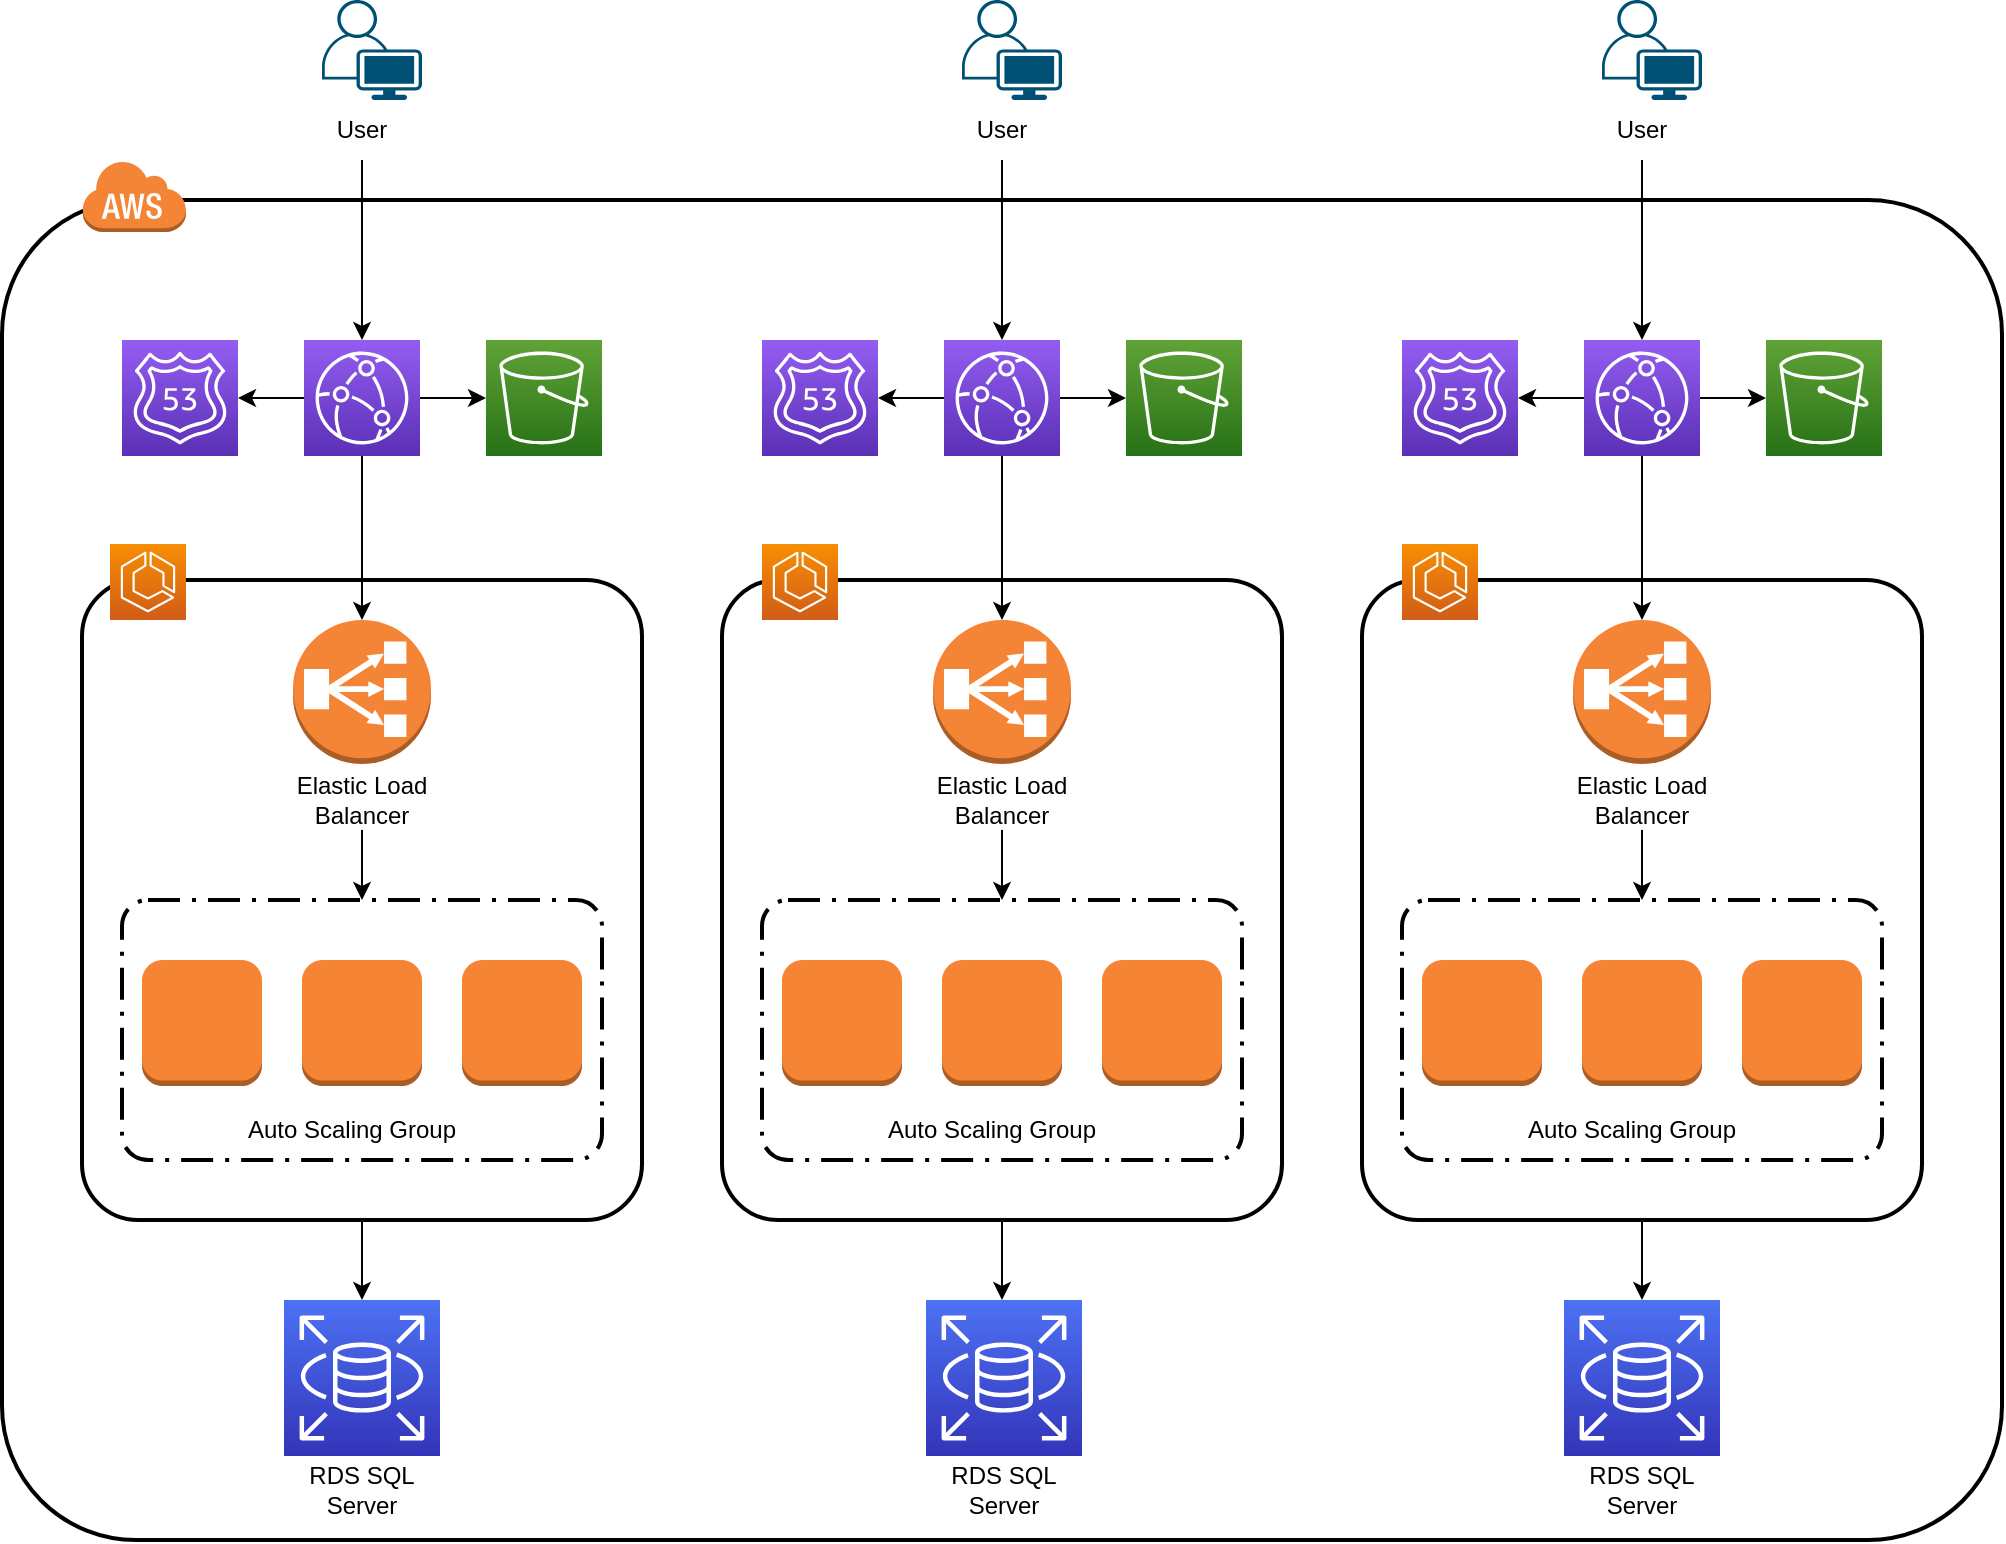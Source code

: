 <mxfile version="20.8.20" type="github">
  <diagram name="Page-1" id="CPpZzWBiEkZ7hRYgQkvV">
    <mxGraphModel dx="1120" dy="1584" grid="1" gridSize="10" guides="1" tooltips="1" connect="1" arrows="1" fold="1" page="1" pageScale="1" pageWidth="850" pageHeight="1100" math="0" shadow="0">
      <root>
        <mxCell id="0" />
        <mxCell id="1" parent="0" />
        <mxCell id="5eavc-3VvFE7wKWaDWgl-7" value="" style="rounded=1;arcSize=10;dashed=0;fillColor=none;gradientColor=none;strokeWidth=2;" parent="1" vertex="1">
          <mxGeometry x="40" y="-190" width="1000" height="670" as="geometry" />
        </mxCell>
        <mxCell id="5eavc-3VvFE7wKWaDWgl-65" value="" style="edgeStyle=orthogonalEdgeStyle;rounded=0;orthogonalLoop=1;jettySize=auto;html=1;" parent="1" source="5eavc-3VvFE7wKWaDWgl-9" target="5eavc-3VvFE7wKWaDWgl-28" edge="1">
          <mxGeometry relative="1" as="geometry" />
        </mxCell>
        <mxCell id="5eavc-3VvFE7wKWaDWgl-9" value="" style="rounded=1;arcSize=10;dashed=0;fillColor=none;gradientColor=none;strokeWidth=2;" parent="1" vertex="1">
          <mxGeometry x="80" width="280" height="320" as="geometry" />
        </mxCell>
        <mxCell id="5eavc-3VvFE7wKWaDWgl-8" value="" style="dashed=0;html=1;shape=mxgraph.aws3.cloud;fillColor=#F58536;gradientColor=none;dashed=0;" parent="1" vertex="1">
          <mxGeometry x="80" y="-210" width="52" height="36" as="geometry" />
        </mxCell>
        <mxCell id="5eavc-3VvFE7wKWaDWgl-21" value="" style="group" parent="1" vertex="1" connectable="0">
          <mxGeometry x="180" y="20" width="80" height="105" as="geometry" />
        </mxCell>
        <mxCell id="5eavc-3VvFE7wKWaDWgl-16" value="" style="outlineConnect=0;dashed=0;verticalLabelPosition=bottom;verticalAlign=top;align=center;html=1;shape=mxgraph.aws3.classic_load_balancer;fillColor=#F58536;gradientColor=none;" parent="5eavc-3VvFE7wKWaDWgl-21" vertex="1">
          <mxGeometry x="5.5" width="69" height="72" as="geometry" />
        </mxCell>
        <mxCell id="5eavc-3VvFE7wKWaDWgl-20" value="Elastic Load Balancer" style="text;html=1;strokeColor=none;fillColor=none;align=center;verticalAlign=middle;whiteSpace=wrap;rounded=0;" parent="5eavc-3VvFE7wKWaDWgl-21" vertex="1">
          <mxGeometry y="75" width="80" height="30" as="geometry" />
        </mxCell>
        <mxCell id="5eavc-3VvFE7wKWaDWgl-23" value="" style="group" parent="1" vertex="1" connectable="0">
          <mxGeometry x="100" y="160" width="240" height="130" as="geometry" />
        </mxCell>
        <mxCell id="5eavc-3VvFE7wKWaDWgl-11" value="" style="rounded=1;arcSize=10;dashed=1;fillColor=none;gradientColor=none;dashPattern=8 3 1 3;strokeWidth=2;" parent="5eavc-3VvFE7wKWaDWgl-23" vertex="1">
          <mxGeometry width="240" height="130" as="geometry" />
        </mxCell>
        <mxCell id="5eavc-3VvFE7wKWaDWgl-24" value="" style="group" parent="5eavc-3VvFE7wKWaDWgl-23" vertex="1" connectable="0">
          <mxGeometry x="10" y="30" width="210" height="100" as="geometry" />
        </mxCell>
        <mxCell id="5eavc-3VvFE7wKWaDWgl-17" value="" style="outlineConnect=0;dashed=0;verticalLabelPosition=bottom;verticalAlign=top;align=center;html=1;shape=mxgraph.aws3.instance;fillColor=#F58534;gradientColor=none;" parent="5eavc-3VvFE7wKWaDWgl-24" vertex="1">
          <mxGeometry width="60" height="63" as="geometry" />
        </mxCell>
        <mxCell id="5eavc-3VvFE7wKWaDWgl-22" value="Auto Scaling Group" style="text;html=1;strokeColor=none;fillColor=none;align=center;verticalAlign=middle;whiteSpace=wrap;rounded=0;" parent="5eavc-3VvFE7wKWaDWgl-24" vertex="1">
          <mxGeometry x="45" y="70" width="120" height="30" as="geometry" />
        </mxCell>
        <mxCell id="5eavc-3VvFE7wKWaDWgl-19" value="" style="outlineConnect=0;dashed=0;verticalLabelPosition=bottom;verticalAlign=top;align=center;html=1;shape=mxgraph.aws3.instance;fillColor=#F58534;gradientColor=none;" parent="5eavc-3VvFE7wKWaDWgl-23" vertex="1">
          <mxGeometry x="170" y="30" width="60" height="63" as="geometry" />
        </mxCell>
        <mxCell id="5eavc-3VvFE7wKWaDWgl-18" value="" style="outlineConnect=0;dashed=0;verticalLabelPosition=bottom;verticalAlign=top;align=center;html=1;shape=mxgraph.aws3.instance;fillColor=#F58534;gradientColor=none;" parent="5eavc-3VvFE7wKWaDWgl-23" vertex="1">
          <mxGeometry x="90" y="30" width="60" height="63" as="geometry" />
        </mxCell>
        <mxCell id="5eavc-3VvFE7wKWaDWgl-30" value="" style="group" parent="1" vertex="1" connectable="0">
          <mxGeometry x="181" y="360" width="78" height="110" as="geometry" />
        </mxCell>
        <mxCell id="5eavc-3VvFE7wKWaDWgl-28" value="" style="sketch=0;points=[[0,0,0],[0.25,0,0],[0.5,0,0],[0.75,0,0],[1,0,0],[0,1,0],[0.25,1,0],[0.5,1,0],[0.75,1,0],[1,1,0],[0,0.25,0],[0,0.5,0],[0,0.75,0],[1,0.25,0],[1,0.5,0],[1,0.75,0]];outlineConnect=0;fontColor=#232F3E;gradientColor=#4D72F3;gradientDirection=north;fillColor=#3334B9;strokeColor=#ffffff;dashed=0;verticalLabelPosition=bottom;verticalAlign=top;align=center;html=1;fontSize=12;fontStyle=0;aspect=fixed;shape=mxgraph.aws4.resourceIcon;resIcon=mxgraph.aws4.rds;" parent="5eavc-3VvFE7wKWaDWgl-30" vertex="1">
          <mxGeometry width="78" height="78" as="geometry" />
        </mxCell>
        <mxCell id="5eavc-3VvFE7wKWaDWgl-29" value="RDS SQL Server" style="text;html=1;strokeColor=none;fillColor=none;align=center;verticalAlign=middle;whiteSpace=wrap;rounded=0;" parent="5eavc-3VvFE7wKWaDWgl-30" vertex="1">
          <mxGeometry x="9" y="80" width="60" height="30" as="geometry" />
        </mxCell>
        <mxCell id="5eavc-3VvFE7wKWaDWgl-32" value="" style="group" parent="1" vertex="1" connectable="0">
          <mxGeometry x="190" y="-290" width="60" height="80" as="geometry" />
        </mxCell>
        <mxCell id="5eavc-3VvFE7wKWaDWgl-5" value="" style="points=[[0.35,0,0],[0.98,0.51,0],[1,0.71,0],[0.67,1,0],[0,0.795,0],[0,0.65,0]];verticalLabelPosition=bottom;sketch=0;html=1;verticalAlign=top;aspect=fixed;align=center;pointerEvents=1;shape=mxgraph.cisco19.user;fillColor=#005073;strokeColor=none;" parent="5eavc-3VvFE7wKWaDWgl-32" vertex="1">
          <mxGeometry x="10" width="50" height="50" as="geometry" />
        </mxCell>
        <mxCell id="5eavc-3VvFE7wKWaDWgl-31" value="User" style="text;html=1;strokeColor=none;fillColor=none;align=center;verticalAlign=middle;whiteSpace=wrap;rounded=0;" parent="5eavc-3VvFE7wKWaDWgl-32" vertex="1">
          <mxGeometry y="50" width="60" height="30" as="geometry" />
        </mxCell>
        <mxCell id="5eavc-3VvFE7wKWaDWgl-33" value="" style="edgeStyle=orthogonalEdgeStyle;rounded=0;orthogonalLoop=1;jettySize=auto;html=1;" parent="1" source="5eavc-3VvFE7wKWaDWgl-31" target="5d1QXkMo-2o8rOj9yPih-8" edge="1">
          <mxGeometry relative="1" as="geometry" />
        </mxCell>
        <mxCell id="5eavc-3VvFE7wKWaDWgl-64" value="" style="edgeStyle=orthogonalEdgeStyle;rounded=0;orthogonalLoop=1;jettySize=auto;html=1;" parent="1" source="5eavc-3VvFE7wKWaDWgl-38" edge="1">
          <mxGeometry relative="1" as="geometry">
            <mxPoint x="540" y="360" as="targetPoint" />
          </mxGeometry>
        </mxCell>
        <mxCell id="5eavc-3VvFE7wKWaDWgl-38" value="" style="rounded=1;arcSize=10;dashed=0;fillColor=none;gradientColor=none;strokeWidth=2;" parent="1" vertex="1">
          <mxGeometry x="400" width="280" height="320" as="geometry" />
        </mxCell>
        <mxCell id="5eavc-3VvFE7wKWaDWgl-39" value="" style="group" parent="1" vertex="1" connectable="0">
          <mxGeometry x="500" y="20" width="80" height="105" as="geometry" />
        </mxCell>
        <mxCell id="5eavc-3VvFE7wKWaDWgl-40" value="" style="outlineConnect=0;dashed=0;verticalLabelPosition=bottom;verticalAlign=top;align=center;html=1;shape=mxgraph.aws3.classic_load_balancer;fillColor=#F58536;gradientColor=none;" parent="5eavc-3VvFE7wKWaDWgl-39" vertex="1">
          <mxGeometry x="5.5" width="69" height="72" as="geometry" />
        </mxCell>
        <mxCell id="5eavc-3VvFE7wKWaDWgl-41" value="Elastic Load Balancer" style="text;html=1;strokeColor=none;fillColor=none;align=center;verticalAlign=middle;whiteSpace=wrap;rounded=0;" parent="5eavc-3VvFE7wKWaDWgl-39" vertex="1">
          <mxGeometry y="75" width="80" height="30" as="geometry" />
        </mxCell>
        <mxCell id="5eavc-3VvFE7wKWaDWgl-42" value="" style="group" parent="1" vertex="1" connectable="0">
          <mxGeometry x="420" y="160" width="240" height="130" as="geometry" />
        </mxCell>
        <mxCell id="5eavc-3VvFE7wKWaDWgl-43" value="" style="rounded=1;arcSize=10;dashed=1;fillColor=none;gradientColor=none;dashPattern=8 3 1 3;strokeWidth=2;" parent="5eavc-3VvFE7wKWaDWgl-42" vertex="1">
          <mxGeometry width="240" height="130" as="geometry" />
        </mxCell>
        <mxCell id="5eavc-3VvFE7wKWaDWgl-44" value="" style="group" parent="5eavc-3VvFE7wKWaDWgl-42" vertex="1" connectable="0">
          <mxGeometry x="10" y="30" width="210" height="100" as="geometry" />
        </mxCell>
        <mxCell id="5eavc-3VvFE7wKWaDWgl-45" value="" style="outlineConnect=0;dashed=0;verticalLabelPosition=bottom;verticalAlign=top;align=center;html=1;shape=mxgraph.aws3.instance;fillColor=#F58534;gradientColor=none;" parent="5eavc-3VvFE7wKWaDWgl-44" vertex="1">
          <mxGeometry width="60" height="63" as="geometry" />
        </mxCell>
        <mxCell id="5eavc-3VvFE7wKWaDWgl-46" value="Auto Scaling Group" style="text;html=1;strokeColor=none;fillColor=none;align=center;verticalAlign=middle;whiteSpace=wrap;rounded=0;" parent="5eavc-3VvFE7wKWaDWgl-44" vertex="1">
          <mxGeometry x="45" y="70" width="120" height="30" as="geometry" />
        </mxCell>
        <mxCell id="5eavc-3VvFE7wKWaDWgl-47" value="" style="outlineConnect=0;dashed=0;verticalLabelPosition=bottom;verticalAlign=top;align=center;html=1;shape=mxgraph.aws3.instance;fillColor=#F58534;gradientColor=none;" parent="5eavc-3VvFE7wKWaDWgl-42" vertex="1">
          <mxGeometry x="170" y="30" width="60" height="63" as="geometry" />
        </mxCell>
        <mxCell id="5eavc-3VvFE7wKWaDWgl-48" value="" style="outlineConnect=0;dashed=0;verticalLabelPosition=bottom;verticalAlign=top;align=center;html=1;shape=mxgraph.aws3.instance;fillColor=#F58534;gradientColor=none;" parent="5eavc-3VvFE7wKWaDWgl-42" vertex="1">
          <mxGeometry x="90" y="30" width="60" height="63" as="geometry" />
        </mxCell>
        <mxCell id="5eavc-3VvFE7wKWaDWgl-63" value="" style="edgeStyle=orthogonalEdgeStyle;rounded=0;orthogonalLoop=1;jettySize=auto;html=1;" parent="1" source="5eavc-3VvFE7wKWaDWgl-51" edge="1">
          <mxGeometry relative="1" as="geometry">
            <mxPoint x="860" y="360" as="targetPoint" />
          </mxGeometry>
        </mxCell>
        <mxCell id="5eavc-3VvFE7wKWaDWgl-51" value="" style="rounded=1;arcSize=10;dashed=0;fillColor=none;gradientColor=none;strokeWidth=2;" parent="1" vertex="1">
          <mxGeometry x="720" width="280" height="320" as="geometry" />
        </mxCell>
        <mxCell id="5eavc-3VvFE7wKWaDWgl-52" value="" style="group" parent="1" vertex="1" connectable="0">
          <mxGeometry x="820" y="20" width="80" height="105" as="geometry" />
        </mxCell>
        <mxCell id="5eavc-3VvFE7wKWaDWgl-53" value="" style="outlineConnect=0;dashed=0;verticalLabelPosition=bottom;verticalAlign=top;align=center;html=1;shape=mxgraph.aws3.classic_load_balancer;fillColor=#F58536;gradientColor=none;" parent="5eavc-3VvFE7wKWaDWgl-52" vertex="1">
          <mxGeometry x="5.5" width="69" height="72" as="geometry" />
        </mxCell>
        <mxCell id="5eavc-3VvFE7wKWaDWgl-54" value="Elastic Load Balancer" style="text;html=1;strokeColor=none;fillColor=none;align=center;verticalAlign=middle;whiteSpace=wrap;rounded=0;" parent="5eavc-3VvFE7wKWaDWgl-52" vertex="1">
          <mxGeometry y="75" width="80" height="30" as="geometry" />
        </mxCell>
        <mxCell id="5eavc-3VvFE7wKWaDWgl-55" value="" style="group" parent="1" vertex="1" connectable="0">
          <mxGeometry x="740" y="160" width="240" height="130" as="geometry" />
        </mxCell>
        <mxCell id="5eavc-3VvFE7wKWaDWgl-56" value="" style="rounded=1;arcSize=10;dashed=1;fillColor=none;gradientColor=none;dashPattern=8 3 1 3;strokeWidth=2;" parent="5eavc-3VvFE7wKWaDWgl-55" vertex="1">
          <mxGeometry width="240" height="130" as="geometry" />
        </mxCell>
        <mxCell id="5eavc-3VvFE7wKWaDWgl-57" value="" style="group" parent="5eavc-3VvFE7wKWaDWgl-55" vertex="1" connectable="0">
          <mxGeometry x="10" y="30" width="210" height="100" as="geometry" />
        </mxCell>
        <mxCell id="5eavc-3VvFE7wKWaDWgl-58" value="" style="outlineConnect=0;dashed=0;verticalLabelPosition=bottom;verticalAlign=top;align=center;html=1;shape=mxgraph.aws3.instance;fillColor=#F58534;gradientColor=none;" parent="5eavc-3VvFE7wKWaDWgl-57" vertex="1">
          <mxGeometry width="60" height="63" as="geometry" />
        </mxCell>
        <mxCell id="5eavc-3VvFE7wKWaDWgl-59" value="Auto Scaling Group" style="text;html=1;strokeColor=none;fillColor=none;align=center;verticalAlign=middle;whiteSpace=wrap;rounded=0;" parent="5eavc-3VvFE7wKWaDWgl-57" vertex="1">
          <mxGeometry x="45" y="70" width="120" height="30" as="geometry" />
        </mxCell>
        <mxCell id="5eavc-3VvFE7wKWaDWgl-60" value="" style="outlineConnect=0;dashed=0;verticalLabelPosition=bottom;verticalAlign=top;align=center;html=1;shape=mxgraph.aws3.instance;fillColor=#F58534;gradientColor=none;" parent="5eavc-3VvFE7wKWaDWgl-55" vertex="1">
          <mxGeometry x="170" y="30" width="60" height="63" as="geometry" />
        </mxCell>
        <mxCell id="5eavc-3VvFE7wKWaDWgl-61" value="" style="outlineConnect=0;dashed=0;verticalLabelPosition=bottom;verticalAlign=top;align=center;html=1;shape=mxgraph.aws3.instance;fillColor=#F58534;gradientColor=none;" parent="5eavc-3VvFE7wKWaDWgl-55" vertex="1">
          <mxGeometry x="90" y="30" width="60" height="63" as="geometry" />
        </mxCell>
        <mxCell id="5eavc-3VvFE7wKWaDWgl-66" value="" style="group" parent="1" vertex="1" connectable="0">
          <mxGeometry x="502" y="360" width="78" height="110" as="geometry" />
        </mxCell>
        <mxCell id="5eavc-3VvFE7wKWaDWgl-67" value="" style="sketch=0;points=[[0,0,0],[0.25,0,0],[0.5,0,0],[0.75,0,0],[1,0,0],[0,1,0],[0.25,1,0],[0.5,1,0],[0.75,1,0],[1,1,0],[0,0.25,0],[0,0.5,0],[0,0.75,0],[1,0.25,0],[1,0.5,0],[1,0.75,0]];outlineConnect=0;fontColor=#232F3E;gradientColor=#4D72F3;gradientDirection=north;fillColor=#3334B9;strokeColor=#ffffff;dashed=0;verticalLabelPosition=bottom;verticalAlign=top;align=center;html=1;fontSize=12;fontStyle=0;aspect=fixed;shape=mxgraph.aws4.resourceIcon;resIcon=mxgraph.aws4.rds;" parent="5eavc-3VvFE7wKWaDWgl-66" vertex="1">
          <mxGeometry width="78" height="78" as="geometry" />
        </mxCell>
        <mxCell id="5eavc-3VvFE7wKWaDWgl-68" value="RDS SQL Server" style="text;html=1;strokeColor=none;fillColor=none;align=center;verticalAlign=middle;whiteSpace=wrap;rounded=0;" parent="5eavc-3VvFE7wKWaDWgl-66" vertex="1">
          <mxGeometry x="9" y="80" width="60" height="30" as="geometry" />
        </mxCell>
        <mxCell id="5eavc-3VvFE7wKWaDWgl-69" value="" style="group" parent="1" vertex="1" connectable="0">
          <mxGeometry x="821" y="360" width="78" height="110" as="geometry" />
        </mxCell>
        <mxCell id="5eavc-3VvFE7wKWaDWgl-70" value="" style="sketch=0;points=[[0,0,0],[0.25,0,0],[0.5,0,0],[0.75,0,0],[1,0,0],[0,1,0],[0.25,1,0],[0.5,1,0],[0.75,1,0],[1,1,0],[0,0.25,0],[0,0.5,0],[0,0.75,0],[1,0.25,0],[1,0.5,0],[1,0.75,0]];outlineConnect=0;fontColor=#232F3E;gradientColor=#4D72F3;gradientDirection=north;fillColor=#3334B9;strokeColor=#ffffff;dashed=0;verticalLabelPosition=bottom;verticalAlign=top;align=center;html=1;fontSize=12;fontStyle=0;aspect=fixed;shape=mxgraph.aws4.resourceIcon;resIcon=mxgraph.aws4.rds;" parent="5eavc-3VvFE7wKWaDWgl-69" vertex="1">
          <mxGeometry width="78" height="78" as="geometry" />
        </mxCell>
        <mxCell id="5eavc-3VvFE7wKWaDWgl-71" value="RDS SQL Server" style="text;html=1;strokeColor=none;fillColor=none;align=center;verticalAlign=middle;whiteSpace=wrap;rounded=0;" parent="5eavc-3VvFE7wKWaDWgl-69" vertex="1">
          <mxGeometry x="9" y="80" width="60" height="30" as="geometry" />
        </mxCell>
        <mxCell id="5eavc-3VvFE7wKWaDWgl-72" value="" style="edgeStyle=orthogonalEdgeStyle;rounded=0;orthogonalLoop=1;jettySize=auto;html=1;" parent="1" source="5eavc-3VvFE7wKWaDWgl-54" edge="1">
          <mxGeometry relative="1" as="geometry">
            <mxPoint x="860" y="160" as="targetPoint" />
          </mxGeometry>
        </mxCell>
        <mxCell id="5eavc-3VvFE7wKWaDWgl-73" value="" style="edgeStyle=orthogonalEdgeStyle;rounded=0;orthogonalLoop=1;jettySize=auto;html=1;" parent="1" source="5eavc-3VvFE7wKWaDWgl-41" edge="1">
          <mxGeometry relative="1" as="geometry">
            <mxPoint x="540" y="160" as="targetPoint" />
          </mxGeometry>
        </mxCell>
        <mxCell id="5eavc-3VvFE7wKWaDWgl-74" value="" style="edgeStyle=orthogonalEdgeStyle;rounded=0;orthogonalLoop=1;jettySize=auto;html=1;" parent="1" source="5eavc-3VvFE7wKWaDWgl-20" edge="1">
          <mxGeometry relative="1" as="geometry">
            <mxPoint x="220" y="160" as="targetPoint" />
          </mxGeometry>
        </mxCell>
        <mxCell id="5eavc-3VvFE7wKWaDWgl-75" value="" style="group" parent="1" vertex="1" connectable="0">
          <mxGeometry x="510" y="-290" width="60" height="80" as="geometry" />
        </mxCell>
        <mxCell id="5eavc-3VvFE7wKWaDWgl-76" value="" style="points=[[0.35,0,0],[0.98,0.51,0],[1,0.71,0],[0.67,1,0],[0,0.795,0],[0,0.65,0]];verticalLabelPosition=bottom;sketch=0;html=1;verticalAlign=top;aspect=fixed;align=center;pointerEvents=1;shape=mxgraph.cisco19.user;fillColor=#005073;strokeColor=none;" parent="5eavc-3VvFE7wKWaDWgl-75" vertex="1">
          <mxGeometry x="10" width="50" height="50" as="geometry" />
        </mxCell>
        <mxCell id="5eavc-3VvFE7wKWaDWgl-77" value="User" style="text;html=1;strokeColor=none;fillColor=none;align=center;verticalAlign=middle;whiteSpace=wrap;rounded=0;" parent="5eavc-3VvFE7wKWaDWgl-75" vertex="1">
          <mxGeometry y="50" width="60" height="30" as="geometry" />
        </mxCell>
        <mxCell id="5eavc-3VvFE7wKWaDWgl-78" value="" style="group" parent="1" vertex="1" connectable="0">
          <mxGeometry x="830" y="-290" width="60" height="80" as="geometry" />
        </mxCell>
        <mxCell id="5eavc-3VvFE7wKWaDWgl-79" value="" style="points=[[0.35,0,0],[0.98,0.51,0],[1,0.71,0],[0.67,1,0],[0,0.795,0],[0,0.65,0]];verticalLabelPosition=bottom;sketch=0;html=1;verticalAlign=top;aspect=fixed;align=center;pointerEvents=1;shape=mxgraph.cisco19.user;fillColor=#005073;strokeColor=none;" parent="5eavc-3VvFE7wKWaDWgl-78" vertex="1">
          <mxGeometry x="10" width="50" height="50" as="geometry" />
        </mxCell>
        <mxCell id="5eavc-3VvFE7wKWaDWgl-80" value="User" style="text;html=1;strokeColor=none;fillColor=none;align=center;verticalAlign=middle;whiteSpace=wrap;rounded=0;" parent="5eavc-3VvFE7wKWaDWgl-78" vertex="1">
          <mxGeometry y="50" width="60" height="30" as="geometry" />
        </mxCell>
        <mxCell id="5eavc-3VvFE7wKWaDWgl-81" value="" style="edgeStyle=orthogonalEdgeStyle;rounded=0;orthogonalLoop=1;jettySize=auto;html=1;entryX=0.5;entryY=0;entryDx=0;entryDy=0;entryPerimeter=0;" parent="1" source="5eavc-3VvFE7wKWaDWgl-80" target="5d1QXkMo-2o8rOj9yPih-11" edge="1">
          <mxGeometry relative="1" as="geometry" />
        </mxCell>
        <mxCell id="5eavc-3VvFE7wKWaDWgl-82" value="" style="edgeStyle=orthogonalEdgeStyle;rounded=0;orthogonalLoop=1;jettySize=auto;html=1;" parent="1" source="5eavc-3VvFE7wKWaDWgl-77" target="5d1QXkMo-2o8rOj9yPih-4" edge="1">
          <mxGeometry relative="1" as="geometry" />
        </mxCell>
        <mxCell id="5d1QXkMo-2o8rOj9yPih-1" value="" style="sketch=0;points=[[0,0,0],[0.25,0,0],[0.5,0,0],[0.75,0,0],[1,0,0],[0,1,0],[0.25,1,0],[0.5,1,0],[0.75,1,0],[1,1,0],[0,0.25,0],[0,0.5,0],[0,0.75,0],[1,0.25,0],[1,0.5,0],[1,0.75,0]];outlineConnect=0;fontColor=#232F3E;gradientColor=#F78E04;gradientDirection=north;fillColor=#D05C17;strokeColor=#ffffff;dashed=0;verticalLabelPosition=bottom;verticalAlign=top;align=center;html=1;fontSize=12;fontStyle=0;aspect=fixed;shape=mxgraph.aws4.resourceIcon;resIcon=mxgraph.aws4.ecs;" vertex="1" parent="1">
          <mxGeometry x="94" y="-18" width="38" height="38" as="geometry" />
        </mxCell>
        <mxCell id="5d1QXkMo-2o8rOj9yPih-2" value="" style="sketch=0;points=[[0,0,0],[0.25,0,0],[0.5,0,0],[0.75,0,0],[1,0,0],[0,1,0],[0.25,1,0],[0.5,1,0],[0.75,1,0],[1,1,0],[0,0.25,0],[0,0.5,0],[0,0.75,0],[1,0.25,0],[1,0.5,0],[1,0.75,0]];outlineConnect=0;fontColor=#232F3E;gradientColor=#F78E04;gradientDirection=north;fillColor=#D05C17;strokeColor=#ffffff;dashed=0;verticalLabelPosition=bottom;verticalAlign=top;align=center;html=1;fontSize=12;fontStyle=0;aspect=fixed;shape=mxgraph.aws4.resourceIcon;resIcon=mxgraph.aws4.ecs;" vertex="1" parent="1">
          <mxGeometry x="420" y="-18" width="38" height="38" as="geometry" />
        </mxCell>
        <mxCell id="5d1QXkMo-2o8rOj9yPih-3" value="" style="sketch=0;points=[[0,0,0],[0.25,0,0],[0.5,0,0],[0.75,0,0],[1,0,0],[0,1,0],[0.25,1,0],[0.5,1,0],[0.75,1,0],[1,1,0],[0,0.25,0],[0,0.5,0],[0,0.75,0],[1,0.25,0],[1,0.5,0],[1,0.75,0]];outlineConnect=0;fontColor=#232F3E;gradientColor=#F78E04;gradientDirection=north;fillColor=#D05C17;strokeColor=#ffffff;dashed=0;verticalLabelPosition=bottom;verticalAlign=top;align=center;html=1;fontSize=12;fontStyle=0;aspect=fixed;shape=mxgraph.aws4.resourceIcon;resIcon=mxgraph.aws4.ecs;" vertex="1" parent="1">
          <mxGeometry x="740" y="-18" width="38" height="38" as="geometry" />
        </mxCell>
        <mxCell id="5d1QXkMo-2o8rOj9yPih-6" value="" style="edgeStyle=orthogonalEdgeStyle;rounded=0;orthogonalLoop=1;jettySize=auto;html=1;" edge="1" parent="1" source="5d1QXkMo-2o8rOj9yPih-4" target="5d1QXkMo-2o8rOj9yPih-5">
          <mxGeometry relative="1" as="geometry" />
        </mxCell>
        <mxCell id="5d1QXkMo-2o8rOj9yPih-14" value="" style="edgeStyle=orthogonalEdgeStyle;rounded=0;orthogonalLoop=1;jettySize=auto;html=1;" edge="1" parent="1" source="5d1QXkMo-2o8rOj9yPih-4" target="5eavc-3VvFE7wKWaDWgl-40">
          <mxGeometry relative="1" as="geometry" />
        </mxCell>
        <mxCell id="5d1QXkMo-2o8rOj9yPih-21" value="" style="edgeStyle=orthogonalEdgeStyle;rounded=0;orthogonalLoop=1;jettySize=auto;html=1;" edge="1" parent="1" source="5d1QXkMo-2o8rOj9yPih-4" target="5d1QXkMo-2o8rOj9yPih-17">
          <mxGeometry relative="1" as="geometry" />
        </mxCell>
        <mxCell id="5d1QXkMo-2o8rOj9yPih-4" value="" style="sketch=0;points=[[0,0,0],[0.25,0,0],[0.5,0,0],[0.75,0,0],[1,0,0],[0,1,0],[0.25,1,0],[0.5,1,0],[0.75,1,0],[1,1,0],[0,0.25,0],[0,0.5,0],[0,0.75,0],[1,0.25,0],[1,0.5,0],[1,0.75,0]];outlineConnect=0;fontColor=#232F3E;gradientColor=#945DF2;gradientDirection=north;fillColor=#5A30B5;strokeColor=#ffffff;dashed=0;verticalLabelPosition=bottom;verticalAlign=top;align=center;html=1;fontSize=12;fontStyle=0;aspect=fixed;shape=mxgraph.aws4.resourceIcon;resIcon=mxgraph.aws4.cloudfront;" vertex="1" parent="1">
          <mxGeometry x="511" y="-120" width="58" height="58" as="geometry" />
        </mxCell>
        <mxCell id="5d1QXkMo-2o8rOj9yPih-5" value="" style="sketch=0;points=[[0,0,0],[0.25,0,0],[0.5,0,0],[0.75,0,0],[1,0,0],[0,1,0],[0.25,1,0],[0.5,1,0],[0.75,1,0],[1,1,0],[0,0.25,0],[0,0.5,0],[0,0.75,0],[1,0.25,0],[1,0.5,0],[1,0.75,0]];outlineConnect=0;fontColor=#232F3E;gradientColor=#60A337;gradientDirection=north;fillColor=#277116;strokeColor=#ffffff;dashed=0;verticalLabelPosition=bottom;verticalAlign=top;align=center;html=1;fontSize=12;fontStyle=0;aspect=fixed;shape=mxgraph.aws4.resourceIcon;resIcon=mxgraph.aws4.s3;" vertex="1" parent="1">
          <mxGeometry x="602" y="-120" width="58" height="58" as="geometry" />
        </mxCell>
        <mxCell id="5d1QXkMo-2o8rOj9yPih-7" value="" style="edgeStyle=orthogonalEdgeStyle;rounded=0;orthogonalLoop=1;jettySize=auto;html=1;" edge="1" parent="1" source="5d1QXkMo-2o8rOj9yPih-8" target="5d1QXkMo-2o8rOj9yPih-9">
          <mxGeometry relative="1" as="geometry" />
        </mxCell>
        <mxCell id="5d1QXkMo-2o8rOj9yPih-13" value="" style="edgeStyle=orthogonalEdgeStyle;rounded=0;orthogonalLoop=1;jettySize=auto;html=1;" edge="1" parent="1" source="5d1QXkMo-2o8rOj9yPih-8" target="5eavc-3VvFE7wKWaDWgl-16">
          <mxGeometry relative="1" as="geometry" />
        </mxCell>
        <mxCell id="5d1QXkMo-2o8rOj9yPih-19" value="" style="edgeStyle=orthogonalEdgeStyle;rounded=0;orthogonalLoop=1;jettySize=auto;html=1;" edge="1" parent="1" source="5d1QXkMo-2o8rOj9yPih-8" target="5d1QXkMo-2o8rOj9yPih-16">
          <mxGeometry relative="1" as="geometry" />
        </mxCell>
        <mxCell id="5d1QXkMo-2o8rOj9yPih-8" value="" style="sketch=0;points=[[0,0,0],[0.25,0,0],[0.5,0,0],[0.75,0,0],[1,0,0],[0,1,0],[0.25,1,0],[0.5,1,0],[0.75,1,0],[1,1,0],[0,0.25,0],[0,0.5,0],[0,0.75,0],[1,0.25,0],[1,0.5,0],[1,0.75,0]];outlineConnect=0;fontColor=#232F3E;gradientColor=#945DF2;gradientDirection=north;fillColor=#5A30B5;strokeColor=#ffffff;dashed=0;verticalLabelPosition=bottom;verticalAlign=top;align=center;html=1;fontSize=12;fontStyle=0;aspect=fixed;shape=mxgraph.aws4.resourceIcon;resIcon=mxgraph.aws4.cloudfront;" vertex="1" parent="1">
          <mxGeometry x="191" y="-120" width="58" height="58" as="geometry" />
        </mxCell>
        <mxCell id="5d1QXkMo-2o8rOj9yPih-9" value="" style="sketch=0;points=[[0,0,0],[0.25,0,0],[0.5,0,0],[0.75,0,0],[1,0,0],[0,1,0],[0.25,1,0],[0.5,1,0],[0.75,1,0],[1,1,0],[0,0.25,0],[0,0.5,0],[0,0.75,0],[1,0.25,0],[1,0.5,0],[1,0.75,0]];outlineConnect=0;fontColor=#232F3E;gradientColor=#60A337;gradientDirection=north;fillColor=#277116;strokeColor=#ffffff;dashed=0;verticalLabelPosition=bottom;verticalAlign=top;align=center;html=1;fontSize=12;fontStyle=0;aspect=fixed;shape=mxgraph.aws4.resourceIcon;resIcon=mxgraph.aws4.s3;" vertex="1" parent="1">
          <mxGeometry x="282" y="-120" width="58" height="58" as="geometry" />
        </mxCell>
        <mxCell id="5d1QXkMo-2o8rOj9yPih-10" value="" style="edgeStyle=orthogonalEdgeStyle;rounded=0;orthogonalLoop=1;jettySize=auto;html=1;" edge="1" parent="1" source="5d1QXkMo-2o8rOj9yPih-11" target="5d1QXkMo-2o8rOj9yPih-12">
          <mxGeometry relative="1" as="geometry" />
        </mxCell>
        <mxCell id="5d1QXkMo-2o8rOj9yPih-15" value="" style="edgeStyle=orthogonalEdgeStyle;rounded=0;orthogonalLoop=1;jettySize=auto;html=1;" edge="1" parent="1" source="5d1QXkMo-2o8rOj9yPih-11" target="5eavc-3VvFE7wKWaDWgl-53">
          <mxGeometry relative="1" as="geometry" />
        </mxCell>
        <mxCell id="5d1QXkMo-2o8rOj9yPih-20" value="" style="edgeStyle=orthogonalEdgeStyle;rounded=0;orthogonalLoop=1;jettySize=auto;html=1;" edge="1" parent="1" source="5d1QXkMo-2o8rOj9yPih-11" target="5d1QXkMo-2o8rOj9yPih-18">
          <mxGeometry relative="1" as="geometry" />
        </mxCell>
        <mxCell id="5d1QXkMo-2o8rOj9yPih-11" value="" style="sketch=0;points=[[0,0,0],[0.25,0,0],[0.5,0,0],[0.75,0,0],[1,0,0],[0,1,0],[0.25,1,0],[0.5,1,0],[0.75,1,0],[1,1,0],[0,0.25,0],[0,0.5,0],[0,0.75,0],[1,0.25,0],[1,0.5,0],[1,0.75,0]];outlineConnect=0;fontColor=#232F3E;gradientColor=#945DF2;gradientDirection=north;fillColor=#5A30B5;strokeColor=#ffffff;dashed=0;verticalLabelPosition=bottom;verticalAlign=top;align=center;html=1;fontSize=12;fontStyle=0;aspect=fixed;shape=mxgraph.aws4.resourceIcon;resIcon=mxgraph.aws4.cloudfront;" vertex="1" parent="1">
          <mxGeometry x="831" y="-120" width="58" height="58" as="geometry" />
        </mxCell>
        <mxCell id="5d1QXkMo-2o8rOj9yPih-12" value="" style="sketch=0;points=[[0,0,0],[0.25,0,0],[0.5,0,0],[0.75,0,0],[1,0,0],[0,1,0],[0.25,1,0],[0.5,1,0],[0.75,1,0],[1,1,0],[0,0.25,0],[0,0.5,0],[0,0.75,0],[1,0.25,0],[1,0.5,0],[1,0.75,0]];outlineConnect=0;fontColor=#232F3E;gradientColor=#60A337;gradientDirection=north;fillColor=#277116;strokeColor=#ffffff;dashed=0;verticalLabelPosition=bottom;verticalAlign=top;align=center;html=1;fontSize=12;fontStyle=0;aspect=fixed;shape=mxgraph.aws4.resourceIcon;resIcon=mxgraph.aws4.s3;" vertex="1" parent="1">
          <mxGeometry x="922" y="-120" width="58" height="58" as="geometry" />
        </mxCell>
        <mxCell id="5d1QXkMo-2o8rOj9yPih-16" value="" style="sketch=0;points=[[0,0,0],[0.25,0,0],[0.5,0,0],[0.75,0,0],[1,0,0],[0,1,0],[0.25,1,0],[0.5,1,0],[0.75,1,0],[1,1,0],[0,0.25,0],[0,0.5,0],[0,0.75,0],[1,0.25,0],[1,0.5,0],[1,0.75,0]];outlineConnect=0;fontColor=#232F3E;gradientColor=#945DF2;gradientDirection=north;fillColor=#5A30B5;strokeColor=#ffffff;dashed=0;verticalLabelPosition=bottom;verticalAlign=top;align=center;html=1;fontSize=12;fontStyle=0;aspect=fixed;shape=mxgraph.aws4.resourceIcon;resIcon=mxgraph.aws4.route_53;" vertex="1" parent="1">
          <mxGeometry x="100" y="-120" width="58" height="58" as="geometry" />
        </mxCell>
        <mxCell id="5d1QXkMo-2o8rOj9yPih-17" value="" style="sketch=0;points=[[0,0,0],[0.25,0,0],[0.5,0,0],[0.75,0,0],[1,0,0],[0,1,0],[0.25,1,0],[0.5,1,0],[0.75,1,0],[1,1,0],[0,0.25,0],[0,0.5,0],[0,0.75,0],[1,0.25,0],[1,0.5,0],[1,0.75,0]];outlineConnect=0;fontColor=#232F3E;gradientColor=#945DF2;gradientDirection=north;fillColor=#5A30B5;strokeColor=#ffffff;dashed=0;verticalLabelPosition=bottom;verticalAlign=top;align=center;html=1;fontSize=12;fontStyle=0;aspect=fixed;shape=mxgraph.aws4.resourceIcon;resIcon=mxgraph.aws4.route_53;" vertex="1" parent="1">
          <mxGeometry x="420" y="-120" width="58" height="58" as="geometry" />
        </mxCell>
        <mxCell id="5d1QXkMo-2o8rOj9yPih-18" value="" style="sketch=0;points=[[0,0,0],[0.25,0,0],[0.5,0,0],[0.75,0,0],[1,0,0],[0,1,0],[0.25,1,0],[0.5,1,0],[0.75,1,0],[1,1,0],[0,0.25,0],[0,0.5,0],[0,0.75,0],[1,0.25,0],[1,0.5,0],[1,0.75,0]];outlineConnect=0;fontColor=#232F3E;gradientColor=#945DF2;gradientDirection=north;fillColor=#5A30B5;strokeColor=#ffffff;dashed=0;verticalLabelPosition=bottom;verticalAlign=top;align=center;html=1;fontSize=12;fontStyle=0;aspect=fixed;shape=mxgraph.aws4.resourceIcon;resIcon=mxgraph.aws4.route_53;" vertex="1" parent="1">
          <mxGeometry x="740" y="-120" width="58" height="58" as="geometry" />
        </mxCell>
      </root>
    </mxGraphModel>
  </diagram>
</mxfile>
